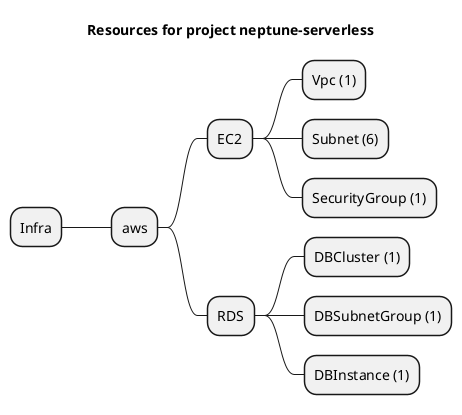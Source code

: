@startmindmap
title Resources for project neptune-serverless
skinparam monochrome true
+ Infra
++ aws
+++ EC2
++++ Vpc (1)
++++ Subnet (6)
++++ SecurityGroup (1)
+++ RDS
++++ DBCluster (1)
++++ DBSubnetGroup (1)
++++ DBInstance (1)
@endmindmap